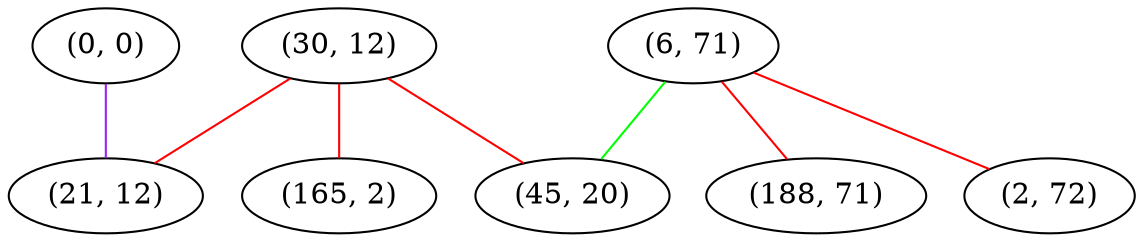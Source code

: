 graph "" {
"(30, 12)";
"(0, 0)";
"(6, 71)";
"(2, 72)";
"(165, 2)";
"(188, 71)";
"(45, 20)";
"(21, 12)";
"(30, 12)" -- "(45, 20)"  [color=red, key=0, weight=1];
"(30, 12)" -- "(165, 2)"  [color=red, key=0, weight=1];
"(30, 12)" -- "(21, 12)"  [color=red, key=0, weight=1];
"(0, 0)" -- "(21, 12)"  [color=purple, key=0, weight=4];
"(6, 71)" -- "(2, 72)"  [color=red, key=0, weight=1];
"(6, 71)" -- "(188, 71)"  [color=red, key=0, weight=1];
"(6, 71)" -- "(45, 20)"  [color=green, key=0, weight=2];
}
